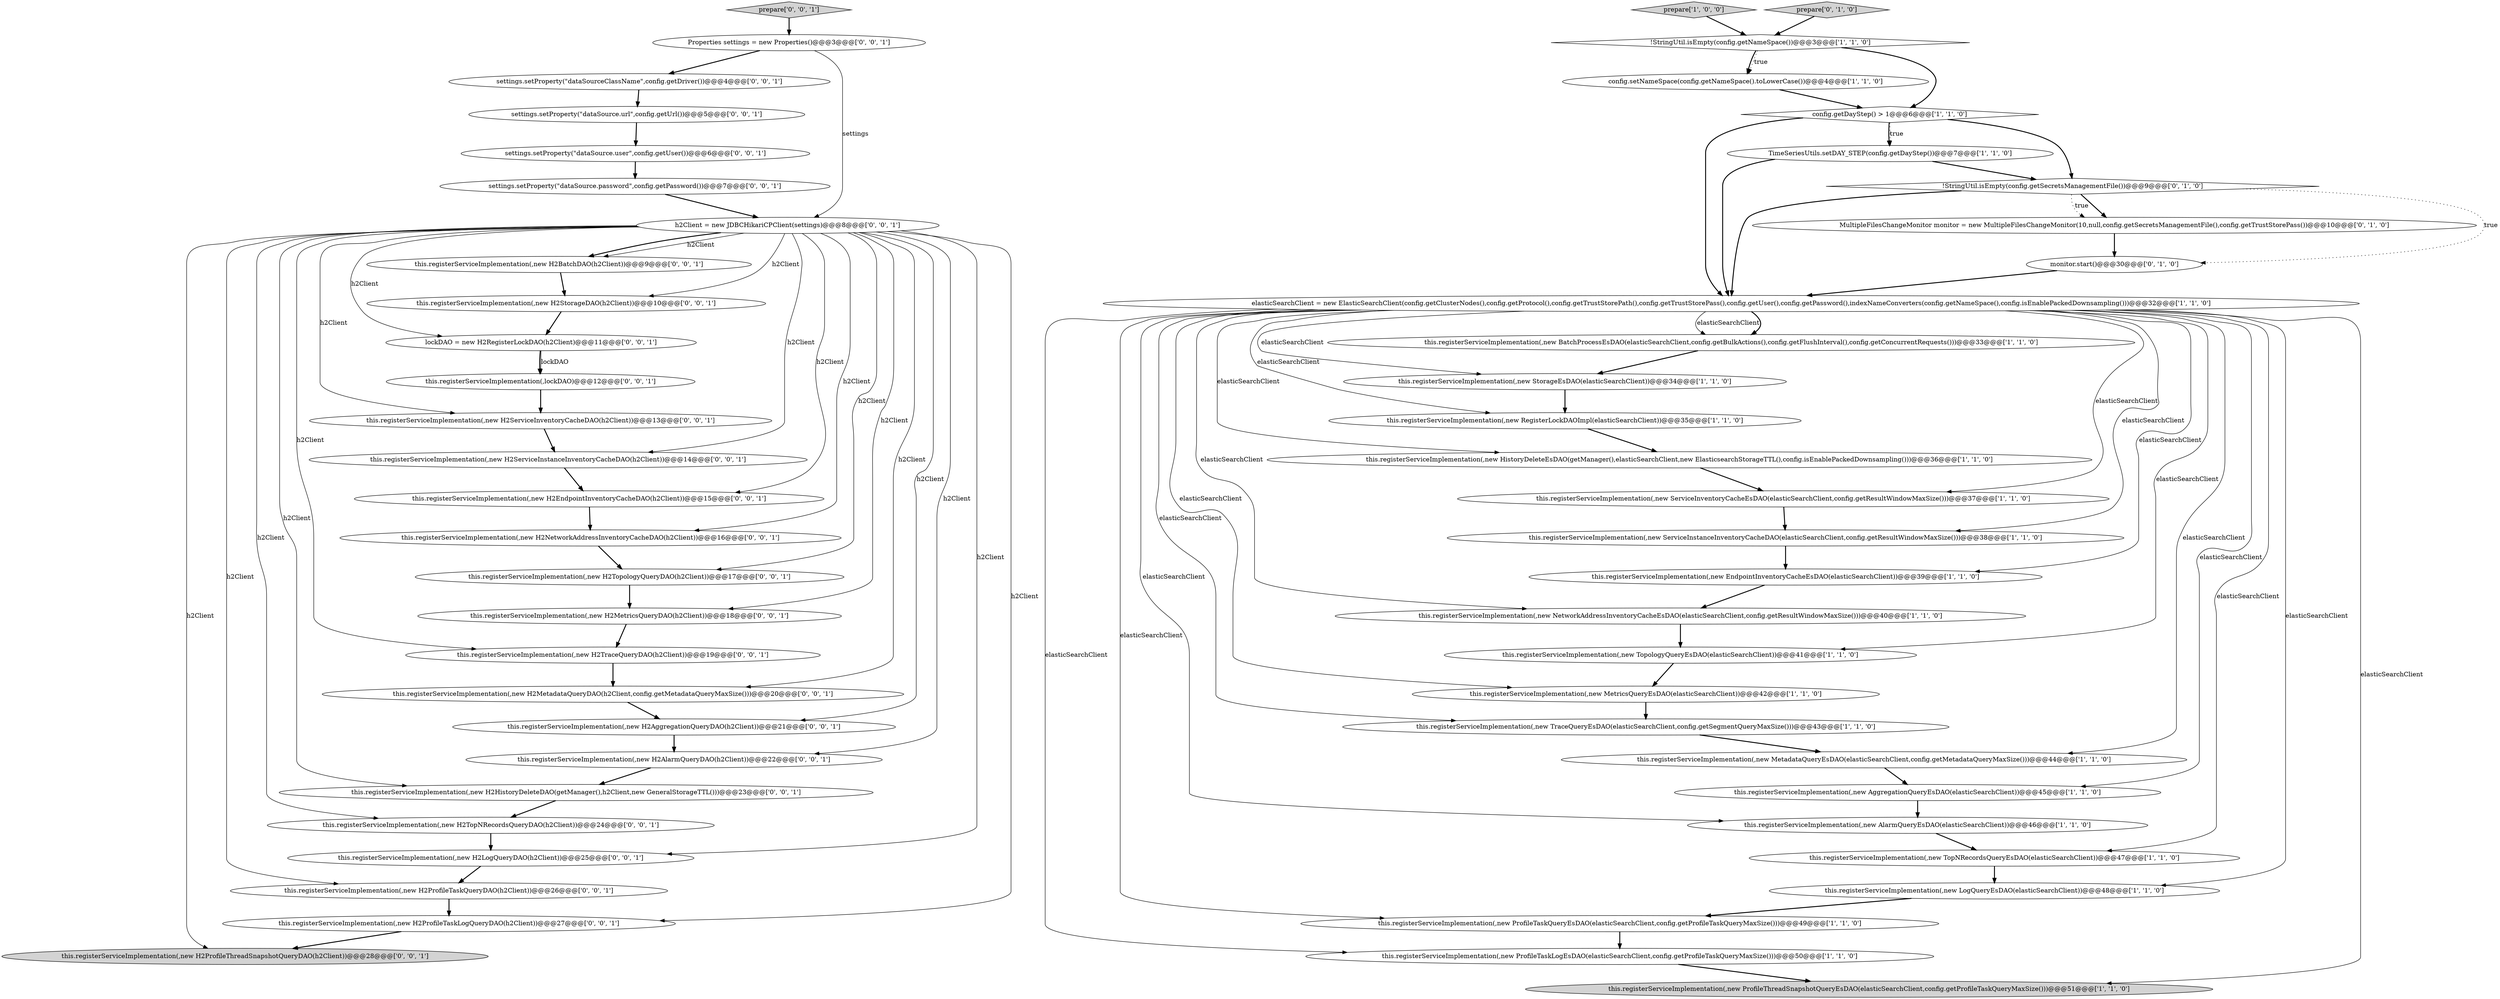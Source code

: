 digraph {
40 [style = filled, label = "this.registerServiceImplementation(,new H2TraceQueryDAO(h2Client))@@@19@@@['0', '0', '1']", fillcolor = white, shape = ellipse image = "AAA0AAABBB3BBB"];
2 [style = filled, label = "this.registerServiceImplementation(,new AlarmQueryEsDAO(elasticSearchClient))@@@46@@@['1', '1', '0']", fillcolor = white, shape = ellipse image = "AAA0AAABBB1BBB"];
47 [style = filled, label = "this.registerServiceImplementation(,lockDAO)@@@12@@@['0', '0', '1']", fillcolor = white, shape = ellipse image = "AAA0AAABBB3BBB"];
18 [style = filled, label = "this.registerServiceImplementation(,new BatchProcessEsDAO(elasticSearchClient,config.getBulkActions(),config.getFlushInterval(),config.getConcurrentRequests()))@@@33@@@['1', '1', '0']", fillcolor = white, shape = ellipse image = "AAA0AAABBB1BBB"];
26 [style = filled, label = "MultipleFilesChangeMonitor monitor = new MultipleFilesChangeMonitor(10,null,config.getSecretsManagementFile(),config.getTrustStorePass())@@@10@@@['0', '1', '0']", fillcolor = white, shape = ellipse image = "AAA1AAABBB2BBB"];
14 [style = filled, label = "this.registerServiceImplementation(,new HistoryDeleteEsDAO(getManager(),elasticSearchClient,new ElasticsearchStorageTTL(),config.isEnablePackedDownsampling()))@@@36@@@['1', '1', '0']", fillcolor = white, shape = ellipse image = "AAA0AAABBB1BBB"];
19 [style = filled, label = "this.registerServiceImplementation(,new StorageEsDAO(elasticSearchClient))@@@34@@@['1', '1', '0']", fillcolor = white, shape = ellipse image = "AAA0AAABBB1BBB"];
21 [style = filled, label = "this.registerServiceImplementation(,new MetricsQueryEsDAO(elasticSearchClient))@@@42@@@['1', '1', '0']", fillcolor = white, shape = ellipse image = "AAA0AAABBB1BBB"];
31 [style = filled, label = "settings.setProperty(\"dataSource.user\",config.getUser())@@@6@@@['0', '0', '1']", fillcolor = white, shape = ellipse image = "AAA0AAABBB3BBB"];
38 [style = filled, label = "settings.setProperty(\"dataSource.url\",config.getUrl())@@@5@@@['0', '0', '1']", fillcolor = white, shape = ellipse image = "AAA0AAABBB3BBB"];
1 [style = filled, label = "this.registerServiceImplementation(,new ServiceInventoryCacheEsDAO(elasticSearchClient,config.getResultWindowMaxSize()))@@@37@@@['1', '1', '0']", fillcolor = white, shape = ellipse image = "AAA0AAABBB1BBB"];
36 [style = filled, label = "Properties settings = new Properties()@@@3@@@['0', '0', '1']", fillcolor = white, shape = ellipse image = "AAA0AAABBB3BBB"];
10 [style = filled, label = "this.registerServiceImplementation(,new ProfileTaskLogEsDAO(elasticSearchClient,config.getProfileTaskQueryMaxSize()))@@@50@@@['1', '1', '0']", fillcolor = white, shape = ellipse image = "AAA0AAABBB1BBB"];
15 [style = filled, label = "config.setNameSpace(config.getNameSpace().toLowerCase())@@@4@@@['1', '1', '0']", fillcolor = white, shape = ellipse image = "AAA0AAABBB1BBB"];
12 [style = filled, label = "this.registerServiceImplementation(,new ProfileThreadSnapshotQueryEsDAO(elasticSearchClient,config.getProfileTaskQueryMaxSize()))@@@51@@@['1', '1', '0']", fillcolor = lightgray, shape = ellipse image = "AAA0AAABBB1BBB"];
39 [style = filled, label = "this.registerServiceImplementation(,new H2MetadataQueryDAO(h2Client,config.getMetadataQueryMaxSize()))@@@20@@@['0', '0', '1']", fillcolor = white, shape = ellipse image = "AAA0AAABBB3BBB"];
44 [style = filled, label = "this.registerServiceImplementation(,new H2AggregationQueryDAO(h2Client))@@@21@@@['0', '0', '1']", fillcolor = white, shape = ellipse image = "AAA0AAABBB3BBB"];
22 [style = filled, label = "this.registerServiceImplementation(,new ServiceInstanceInventoryCacheDAO(elasticSearchClient,config.getResultWindowMaxSize()))@@@38@@@['1', '1', '0']", fillcolor = white, shape = ellipse image = "AAA0AAABBB1BBB"];
16 [style = filled, label = "this.registerServiceImplementation(,new RegisterLockDAOImpl(elasticSearchClient))@@@35@@@['1', '1', '0']", fillcolor = white, shape = ellipse image = "AAA0AAABBB1BBB"];
48 [style = filled, label = "this.registerServiceImplementation(,new H2TopologyQueryDAO(h2Client))@@@17@@@['0', '0', '1']", fillcolor = white, shape = ellipse image = "AAA0AAABBB3BBB"];
51 [style = filled, label = "this.registerServiceImplementation(,new H2ProfileThreadSnapshotQueryDAO(h2Client))@@@28@@@['0', '0', '1']", fillcolor = lightgray, shape = ellipse image = "AAA0AAABBB3BBB"];
45 [style = filled, label = "this.registerServiceImplementation(,new H2TopNRecordsQueryDAO(h2Client))@@@24@@@['0', '0', '1']", fillcolor = white, shape = ellipse image = "AAA0AAABBB3BBB"];
50 [style = filled, label = "this.registerServiceImplementation(,new H2StorageDAO(h2Client))@@@10@@@['0', '0', '1']", fillcolor = white, shape = ellipse image = "AAA0AAABBB3BBB"];
49 [style = filled, label = "lockDAO = new H2RegisterLockDAO(h2Client)@@@11@@@['0', '0', '1']", fillcolor = white, shape = ellipse image = "AAA0AAABBB3BBB"];
24 [style = filled, label = "config.getDayStep() > 1@@@6@@@['1', '1', '0']", fillcolor = white, shape = diamond image = "AAA0AAABBB1BBB"];
30 [style = filled, label = "this.registerServiceImplementation(,new H2EndpointInventoryCacheDAO(h2Client))@@@15@@@['0', '0', '1']", fillcolor = white, shape = ellipse image = "AAA0AAABBB3BBB"];
11 [style = filled, label = "elasticSearchClient = new ElasticSearchClient(config.getClusterNodes(),config.getProtocol(),config.getTrustStorePath(),config.getTrustStorePass(),config.getUser(),config.getPassword(),indexNameConverters(config.getNameSpace(),config.isEnablePackedDownsampling()))@@@32@@@['1', '1', '0']", fillcolor = white, shape = ellipse image = "AAA0AAABBB1BBB"];
46 [style = filled, label = "this.registerServiceImplementation(,new H2ServiceInstanceInventoryCacheDAO(h2Client))@@@14@@@['0', '0', '1']", fillcolor = white, shape = ellipse image = "AAA0AAABBB3BBB"];
7 [style = filled, label = "this.registerServiceImplementation(,new AggregationQueryEsDAO(elasticSearchClient))@@@45@@@['1', '1', '0']", fillcolor = white, shape = ellipse image = "AAA0AAABBB1BBB"];
0 [style = filled, label = "prepare['1', '0', '0']", fillcolor = lightgray, shape = diamond image = "AAA0AAABBB1BBB"];
52 [style = filled, label = "this.registerServiceImplementation(,new H2ProfileTaskLogQueryDAO(h2Client))@@@27@@@['0', '0', '1']", fillcolor = white, shape = ellipse image = "AAA0AAABBB3BBB"];
28 [style = filled, label = "monitor.start()@@@30@@@['0', '1', '0']", fillcolor = white, shape = ellipse image = "AAA1AAABBB2BBB"];
33 [style = filled, label = "settings.setProperty(\"dataSourceClassName\",config.getDriver())@@@4@@@['0', '0', '1']", fillcolor = white, shape = ellipse image = "AAA0AAABBB3BBB"];
43 [style = filled, label = "this.registerServiceImplementation(,new H2BatchDAO(h2Client))@@@9@@@['0', '0', '1']", fillcolor = white, shape = ellipse image = "AAA0AAABBB3BBB"];
20 [style = filled, label = "this.registerServiceImplementation(,new TopologyQueryEsDAO(elasticSearchClient))@@@41@@@['1', '1', '0']", fillcolor = white, shape = ellipse image = "AAA0AAABBB1BBB"];
54 [style = filled, label = "prepare['0', '0', '1']", fillcolor = lightgray, shape = diamond image = "AAA0AAABBB3BBB"];
23 [style = filled, label = "this.registerServiceImplementation(,new LogQueryEsDAO(elasticSearchClient))@@@48@@@['1', '1', '0']", fillcolor = white, shape = ellipse image = "AAA0AAABBB1BBB"];
6 [style = filled, label = "this.registerServiceImplementation(,new TraceQueryEsDAO(elasticSearchClient,config.getSegmentQueryMaxSize()))@@@43@@@['1', '1', '0']", fillcolor = white, shape = ellipse image = "AAA0AAABBB1BBB"];
17 [style = filled, label = "TimeSeriesUtils.setDAY_STEP(config.getDayStep())@@@7@@@['1', '1', '0']", fillcolor = white, shape = ellipse image = "AAA0AAABBB1BBB"];
3 [style = filled, label = "this.registerServiceImplementation(,new NetworkAddressInventoryCacheEsDAO(elasticSearchClient,config.getResultWindowMaxSize()))@@@40@@@['1', '1', '0']", fillcolor = white, shape = ellipse image = "AAA0AAABBB1BBB"];
25 [style = filled, label = "prepare['0', '1', '0']", fillcolor = lightgray, shape = diamond image = "AAA0AAABBB2BBB"];
29 [style = filled, label = "this.registerServiceImplementation(,new H2LogQueryDAO(h2Client))@@@25@@@['0', '0', '1']", fillcolor = white, shape = ellipse image = "AAA0AAABBB3BBB"];
4 [style = filled, label = "this.registerServiceImplementation(,new MetadataQueryEsDAO(elasticSearchClient,config.getMetadataQueryMaxSize()))@@@44@@@['1', '1', '0']", fillcolor = white, shape = ellipse image = "AAA0AAABBB1BBB"];
37 [style = filled, label = "this.registerServiceImplementation(,new H2MetricsQueryDAO(h2Client))@@@18@@@['0', '0', '1']", fillcolor = white, shape = ellipse image = "AAA0AAABBB3BBB"];
32 [style = filled, label = "this.registerServiceImplementation(,new H2ServiceInventoryCacheDAO(h2Client))@@@13@@@['0', '0', '1']", fillcolor = white, shape = ellipse image = "AAA0AAABBB3BBB"];
41 [style = filled, label = "this.registerServiceImplementation(,new H2ProfileTaskQueryDAO(h2Client))@@@26@@@['0', '0', '1']", fillcolor = white, shape = ellipse image = "AAA0AAABBB3BBB"];
53 [style = filled, label = "this.registerServiceImplementation(,new H2NetworkAddressInventoryCacheDAO(h2Client))@@@16@@@['0', '0', '1']", fillcolor = white, shape = ellipse image = "AAA0AAABBB3BBB"];
5 [style = filled, label = "this.registerServiceImplementation(,new TopNRecordsQueryEsDAO(elasticSearchClient))@@@47@@@['1', '1', '0']", fillcolor = white, shape = ellipse image = "AAA0AAABBB1BBB"];
55 [style = filled, label = "settings.setProperty(\"dataSource.password\",config.getPassword())@@@7@@@['0', '0', '1']", fillcolor = white, shape = ellipse image = "AAA0AAABBB3BBB"];
35 [style = filled, label = "this.registerServiceImplementation(,new H2AlarmQueryDAO(h2Client))@@@22@@@['0', '0', '1']", fillcolor = white, shape = ellipse image = "AAA0AAABBB3BBB"];
42 [style = filled, label = "this.registerServiceImplementation(,new H2HistoryDeleteDAO(getManager(),h2Client,new GeneralStorageTTL()))@@@23@@@['0', '0', '1']", fillcolor = white, shape = ellipse image = "AAA0AAABBB3BBB"];
9 [style = filled, label = "this.registerServiceImplementation(,new ProfileTaskQueryEsDAO(elasticSearchClient,config.getProfileTaskQueryMaxSize()))@@@49@@@['1', '1', '0']", fillcolor = white, shape = ellipse image = "AAA0AAABBB1BBB"];
8 [style = filled, label = "!StringUtil.isEmpty(config.getNameSpace())@@@3@@@['1', '1', '0']", fillcolor = white, shape = diamond image = "AAA0AAABBB1BBB"];
27 [style = filled, label = "!StringUtil.isEmpty(config.getSecretsManagementFile())@@@9@@@['0', '1', '0']", fillcolor = white, shape = diamond image = "AAA1AAABBB2BBB"];
34 [style = filled, label = "h2Client = new JDBCHikariCPClient(settings)@@@8@@@['0', '0', '1']", fillcolor = white, shape = ellipse image = "AAA0AAABBB3BBB"];
13 [style = filled, label = "this.registerServiceImplementation(,new EndpointInventoryCacheEsDAO(elasticSearchClient))@@@39@@@['1', '1', '0']", fillcolor = white, shape = ellipse image = "AAA0AAABBB1BBB"];
23->9 [style = bold, label=""];
34->53 [style = solid, label="h2Client"];
11->4 [style = solid, label="elasticSearchClient"];
34->37 [style = solid, label="h2Client"];
35->42 [style = bold, label=""];
11->2 [style = solid, label="elasticSearchClient"];
0->8 [style = bold, label=""];
34->50 [style = solid, label="h2Client"];
11->23 [style = solid, label="elasticSearchClient"];
8->15 [style = dotted, label="true"];
11->9 [style = solid, label="elasticSearchClient"];
34->35 [style = solid, label="h2Client"];
34->29 [style = solid, label="h2Client"];
49->47 [style = bold, label=""];
34->49 [style = solid, label="h2Client"];
40->39 [style = bold, label=""];
24->27 [style = bold, label=""];
28->11 [style = bold, label=""];
1->22 [style = bold, label=""];
27->28 [style = dotted, label="true"];
22->13 [style = bold, label=""];
34->41 [style = solid, label="h2Client"];
34->45 [style = solid, label="h2Client"];
49->47 [style = solid, label="lockDAO"];
17->27 [style = bold, label=""];
34->43 [style = solid, label="h2Client"];
43->50 [style = bold, label=""];
11->18 [style = solid, label="elasticSearchClient"];
11->21 [style = solid, label="elasticSearchClient"];
41->52 [style = bold, label=""];
24->11 [style = bold, label=""];
11->18 [style = bold, label=""];
47->32 [style = bold, label=""];
34->52 [style = solid, label="h2Client"];
54->36 [style = bold, label=""];
34->44 [style = solid, label="h2Client"];
45->29 [style = bold, label=""];
37->40 [style = bold, label=""];
52->51 [style = bold, label=""];
34->39 [style = solid, label="h2Client"];
27->26 [style = bold, label=""];
17->11 [style = bold, label=""];
38->31 [style = bold, label=""];
11->10 [style = solid, label="elasticSearchClient"];
21->6 [style = bold, label=""];
11->19 [style = solid, label="elasticSearchClient"];
39->44 [style = bold, label=""];
9->10 [style = bold, label=""];
7->2 [style = bold, label=""];
4->7 [style = bold, label=""];
6->4 [style = bold, label=""];
24->17 [style = bold, label=""];
34->30 [style = solid, label="h2Client"];
29->41 [style = bold, label=""];
15->24 [style = bold, label=""];
31->55 [style = bold, label=""];
27->26 [style = dotted, label="true"];
27->11 [style = bold, label=""];
11->22 [style = solid, label="elasticSearchClient"];
19->16 [style = bold, label=""];
48->37 [style = bold, label=""];
32->46 [style = bold, label=""];
53->48 [style = bold, label=""];
46->30 [style = bold, label=""];
34->51 [style = solid, label="h2Client"];
26->28 [style = bold, label=""];
33->38 [style = bold, label=""];
36->33 [style = bold, label=""];
13->3 [style = bold, label=""];
8->24 [style = bold, label=""];
34->32 [style = solid, label="h2Client"];
34->43 [style = bold, label=""];
11->6 [style = solid, label="elasticSearchClient"];
30->53 [style = bold, label=""];
42->45 [style = bold, label=""];
11->3 [style = solid, label="elasticSearchClient"];
11->13 [style = solid, label="elasticSearchClient"];
11->1 [style = solid, label="elasticSearchClient"];
2->5 [style = bold, label=""];
34->46 [style = solid, label="h2Client"];
11->7 [style = solid, label="elasticSearchClient"];
11->16 [style = solid, label="elasticSearchClient"];
11->20 [style = solid, label="elasticSearchClient"];
11->5 [style = solid, label="elasticSearchClient"];
44->35 [style = bold, label=""];
34->40 [style = solid, label="h2Client"];
3->20 [style = bold, label=""];
11->12 [style = solid, label="elasticSearchClient"];
14->1 [style = bold, label=""];
10->12 [style = bold, label=""];
20->21 [style = bold, label=""];
36->34 [style = solid, label="settings"];
18->19 [style = bold, label=""];
5->23 [style = bold, label=""];
16->14 [style = bold, label=""];
50->49 [style = bold, label=""];
34->48 [style = solid, label="h2Client"];
25->8 [style = bold, label=""];
11->14 [style = solid, label="elasticSearchClient"];
34->42 [style = solid, label="h2Client"];
24->17 [style = dotted, label="true"];
8->15 [style = bold, label=""];
55->34 [style = bold, label=""];
}
